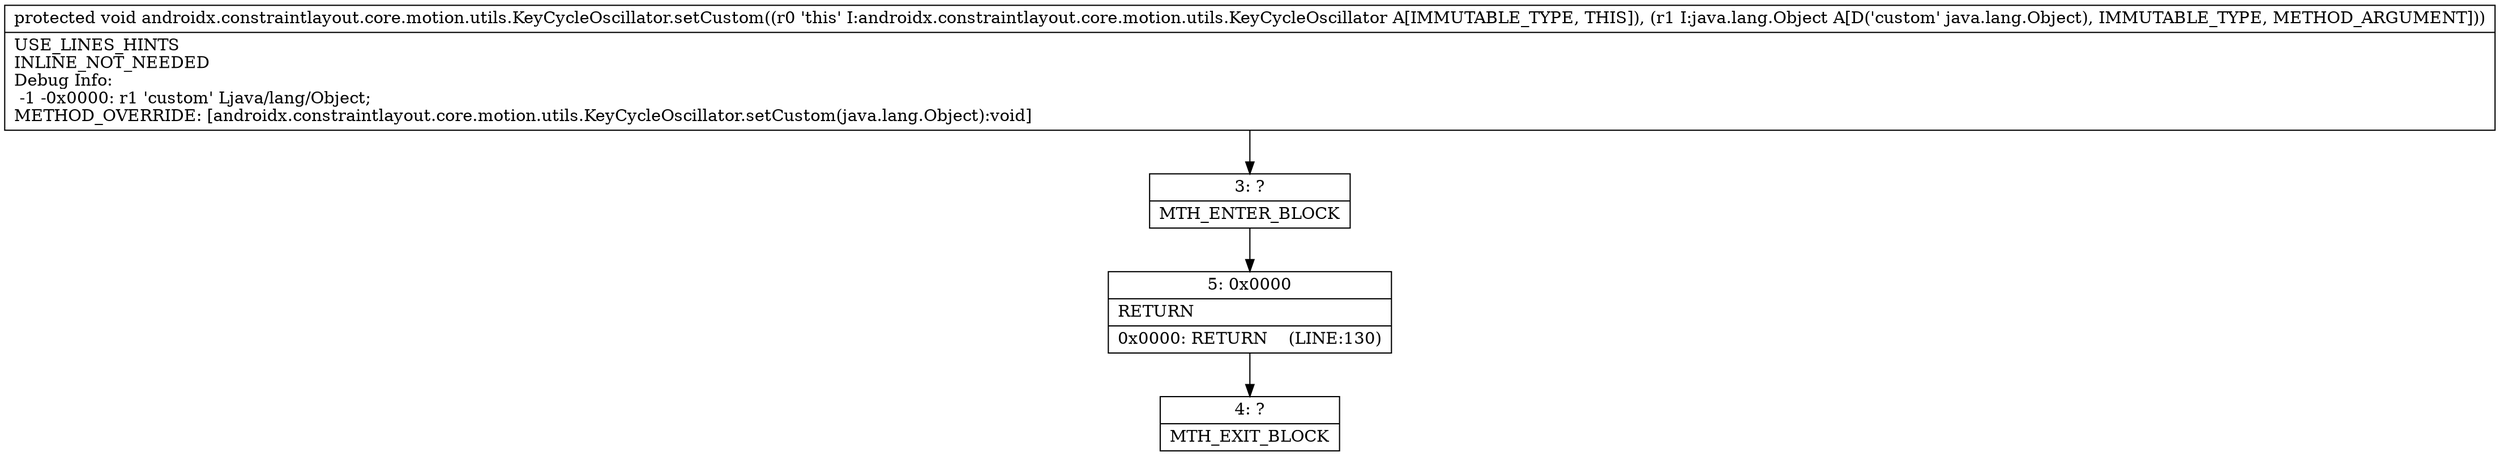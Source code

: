 digraph "CFG forandroidx.constraintlayout.core.motion.utils.KeyCycleOscillator.setCustom(Ljava\/lang\/Object;)V" {
Node_3 [shape=record,label="{3\:\ ?|MTH_ENTER_BLOCK\l}"];
Node_5 [shape=record,label="{5\:\ 0x0000|RETURN\l|0x0000: RETURN    (LINE:130)\l}"];
Node_4 [shape=record,label="{4\:\ ?|MTH_EXIT_BLOCK\l}"];
MethodNode[shape=record,label="{protected void androidx.constraintlayout.core.motion.utils.KeyCycleOscillator.setCustom((r0 'this' I:androidx.constraintlayout.core.motion.utils.KeyCycleOscillator A[IMMUTABLE_TYPE, THIS]), (r1 I:java.lang.Object A[D('custom' java.lang.Object), IMMUTABLE_TYPE, METHOD_ARGUMENT]))  | USE_LINES_HINTS\lINLINE_NOT_NEEDED\lDebug Info:\l  \-1 \-0x0000: r1 'custom' Ljava\/lang\/Object;\lMETHOD_OVERRIDE: [androidx.constraintlayout.core.motion.utils.KeyCycleOscillator.setCustom(java.lang.Object):void]\l}"];
MethodNode -> Node_3;Node_3 -> Node_5;
Node_5 -> Node_4;
}

